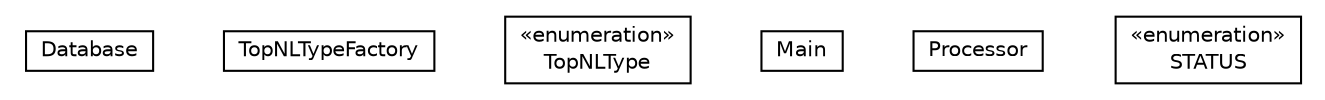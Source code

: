#!/usr/local/bin/dot
#
# Class diagram 
# Generated by UMLGraph version R5_6-24-gf6e263 (http://www.umlgraph.org/)
#

digraph G {
	edge [fontname="Helvetica",fontsize=10,labelfontname="Helvetica",labelfontsize=10];
	node [fontname="Helvetica",fontsize=10,shape=plaintext];
	nodesep=0.25;
	ranksep=0.5;
	// nl.b3p.topnl.Database
	c371 [label=<<table title="nl.b3p.topnl.Database" border="0" cellborder="1" cellspacing="0" cellpadding="2" port="p" href="./Database.html">
		<tr><td><table border="0" cellspacing="0" cellpadding="1">
<tr><td align="center" balign="center"> Database </td></tr>
		</table></td></tr>
		</table>>, URL="./Database.html", fontname="Helvetica", fontcolor="black", fontsize=10.0];
	// nl.b3p.topnl.TopNLTypeFactory
	c372 [label=<<table title="nl.b3p.topnl.TopNLTypeFactory" border="0" cellborder="1" cellspacing="0" cellpadding="2" port="p" href="./TopNLTypeFactory.html">
		<tr><td><table border="0" cellspacing="0" cellpadding="1">
<tr><td align="center" balign="center"> TopNLTypeFactory </td></tr>
		</table></td></tr>
		</table>>, URL="./TopNLTypeFactory.html", fontname="Helvetica", fontcolor="black", fontsize=10.0];
	// nl.b3p.topnl.TopNLType
	c373 [label=<<table title="nl.b3p.topnl.TopNLType" border="0" cellborder="1" cellspacing="0" cellpadding="2" port="p" href="./TopNLType.html">
		<tr><td><table border="0" cellspacing="0" cellpadding="1">
<tr><td align="center" balign="center"> &#171;enumeration&#187; </td></tr>
<tr><td align="center" balign="center"> TopNLType </td></tr>
		</table></td></tr>
		</table>>, URL="./TopNLType.html", fontname="Helvetica", fontcolor="black", fontsize=10.0];
	// nl.b3p.topnl.Main
	c374 [label=<<table title="nl.b3p.topnl.Main" border="0" cellborder="1" cellspacing="0" cellpadding="2" port="p" href="./Main.html">
		<tr><td><table border="0" cellspacing="0" cellpadding="1">
<tr><td align="center" balign="center"> Main </td></tr>
		</table></td></tr>
		</table>>, URL="./Main.html", fontname="Helvetica", fontcolor="black", fontsize=10.0];
	// nl.b3p.topnl.Processor
	c375 [label=<<table title="nl.b3p.topnl.Processor" border="0" cellborder="1" cellspacing="0" cellpadding="2" port="p" href="./Processor.html">
		<tr><td><table border="0" cellspacing="0" cellpadding="1">
<tr><td align="center" balign="center"> Processor </td></tr>
		</table></td></tr>
		</table>>, URL="./Processor.html", fontname="Helvetica", fontcolor="black", fontsize=10.0];
	// nl.b3p.topnl.Processor.STATUS
	c376 [label=<<table title="nl.b3p.topnl.Processor.STATUS" border="0" cellborder="1" cellspacing="0" cellpadding="2" port="p" href="./Processor.STATUS.html">
		<tr><td><table border="0" cellspacing="0" cellpadding="1">
<tr><td align="center" balign="center"> &#171;enumeration&#187; </td></tr>
<tr><td align="center" balign="center"> STATUS </td></tr>
		</table></td></tr>
		</table>>, URL="./Processor.STATUS.html", fontname="Helvetica", fontcolor="black", fontsize=10.0];
}

